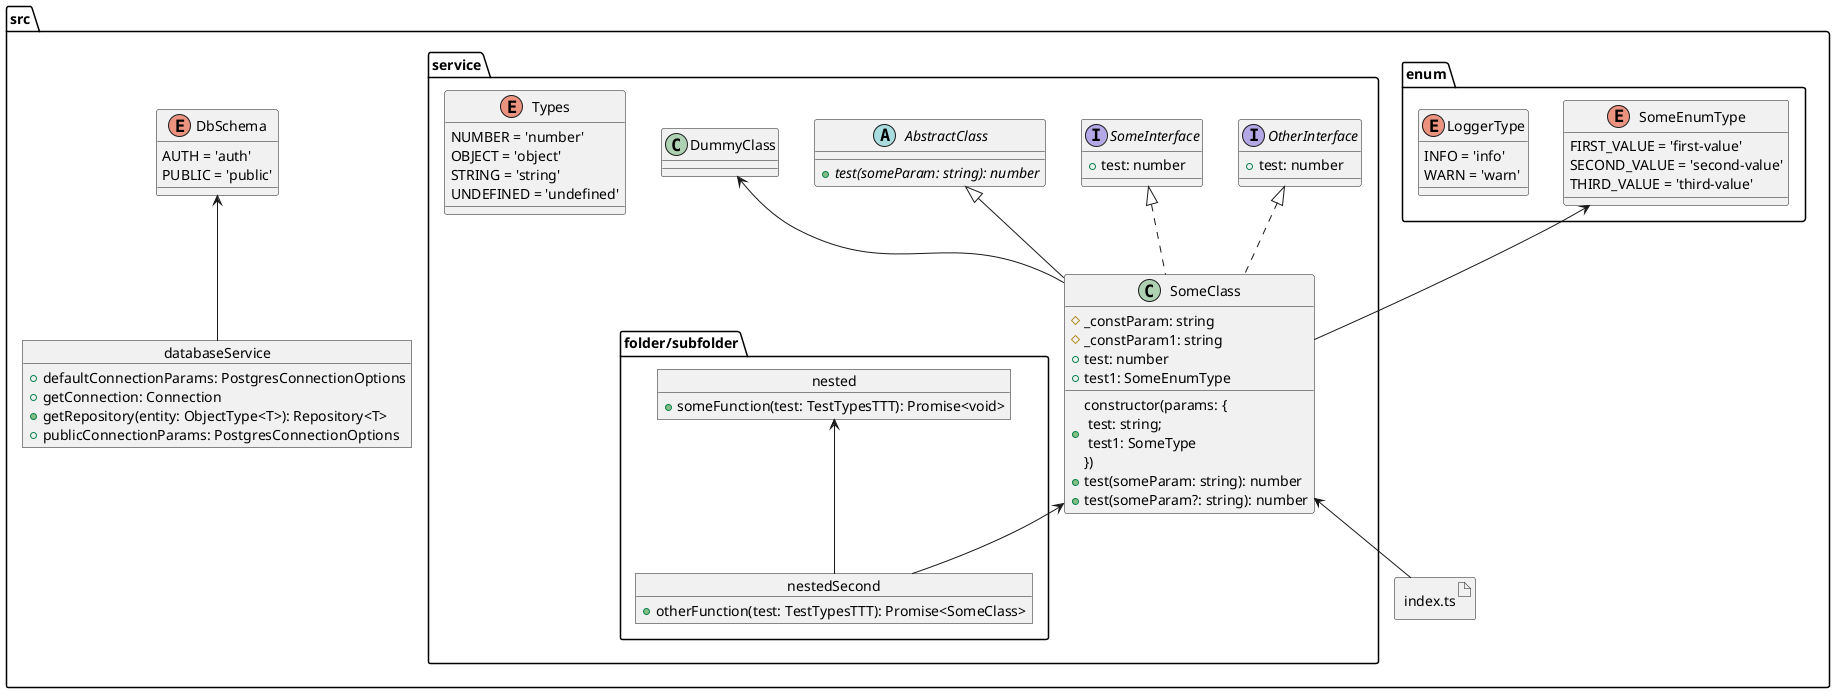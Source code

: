 @startuml
    folder "src" as src_b874d07 {
      enum "DbSchema" as db_schema_4f0fda94 {
        AUTH = 'auth'
        PUBLIC = 'public'
      }
      object "databaseService" as database_service_4f0fda94 {
        + defaultConnectionParams: PostgresConnectionOptions
        + getConnection: Connection
        + getRepository(entity: ObjectType<T>): Repository<T>
        + publicConnectionParams: PostgresConnectionOptions
      }
      artifact "index.ts" as index_ts_e4daf83f {
      }
      folder "enum" as enum_1eea471b {
        enum "LoggerType" as logger_type_eca21c7c {
          INFO = 'info'
          WARN = 'warn'
        }
        enum "SomeEnumType" as some_enum_type_6a1c7ee2 {
          FIRST_VALUE = 'first-value'
          SECOND_VALUE = 'second-value'
          THIRD_VALUE = 'third-value'
        }
      }
      folder "service" as service_c83a6ab5 {
        abstract "AbstractClass" as abstract_class_eb5b4d10 {
          + {abstract} test(someParam: string): number
        }
        enum "Types" as types_50fee832 {
          NUMBER = 'number'
          OBJECT = 'object'
          STRING = 'string'
          UNDEFINED = 'undefined'
        }
        interface "OtherInterface" as other_interface_45739bff {
          + test: number
        }
        class "DummyClass" as dummy_class_755b9f64 {
        }
        class "SomeClass" as some_class_755b9f64 {
          # _constParam: string
          # _constParam1: string
          + constructor(params: {\n test: string;\n test1: SomeType \n})
          + test(someParam: string): number
          + test: number
          + test(someParam?: string): number
          + test1: SomeEnumType
        }
        interface "SomeInterface" as some_interface_4140baef {
          + test: number
        }
        folder "folder/subfolder" as folder_subfolder_85d5d271 {
          object "nestedSecond" as nested_second_4e88e347 {
            + otherFunction(test: TestTypesTTT): Promise<SomeClass>
          }
          object "nested" as nested_27b6e15a {
            + someFunction(test: TestTypesTTT): Promise<void>
          }
        }
      }
    }
  database_service_4f0fda94 -up-> db_schema_4f0fda94
  index_ts_e4daf83f -up-> some_class_755b9f64
  nested_second_4e88e347 -up-> some_class_755b9f64
  nested_second_4e88e347 -up-> nested_27b6e15a
  some_class_755b9f64 -up-> some_enum_type_6a1c7ee2
  some_class_755b9f64 -up-> dummy_class_755b9f64
  some_class_755b9f64 -up-|> abstract_class_eb5b4d10
  some_class_755b9f64 .up.|> some_interface_4140baef
  some_class_755b9f64 .up.|> other_interface_45739bff
@enduml